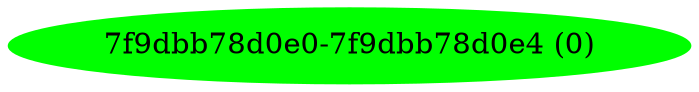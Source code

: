 digraph G {
   bb_7f9dbb78d0e0 [label="7f9dbb78d0e0-7f9dbb78d0e4 (0)", color="green" style=filled];
}